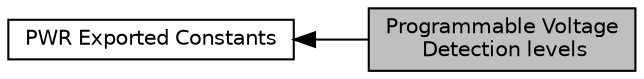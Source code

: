 digraph "Programmable Voltage Detection levels"
{
  edge [fontname="Helvetica",fontsize="10",labelfontname="Helvetica",labelfontsize="10"];
  node [fontname="Helvetica",fontsize="10",shape=box];
  rankdir=LR;
  Node1 [label="Programmable Voltage\l Detection levels",height=0.2,width=0.4,color="black", fillcolor="grey75", style="filled", fontcolor="black",tooltip=" "];
  Node2 [label="PWR Exported Constants",height=0.2,width=0.4,color="black", fillcolor="white", style="filled",URL="$group___p_w_r___exported___constants.html",tooltip=" "];
  Node2->Node1 [shape=plaintext, dir="back", style="solid"];
}
